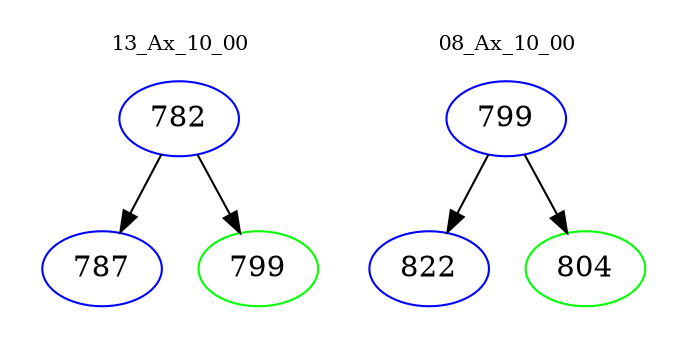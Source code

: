 digraph{
subgraph cluster_0 {
color = white
label = "13_Ax_10_00";
fontsize=10;
T0_782 [label="782", color="blue"]
T0_782 -> T0_787 [color="black"]
T0_787 [label="787", color="blue"]
T0_782 -> T0_799 [color="black"]
T0_799 [label="799", color="green"]
}
subgraph cluster_1 {
color = white
label = "08_Ax_10_00";
fontsize=10;
T1_799 [label="799", color="blue"]
T1_799 -> T1_822 [color="black"]
T1_822 [label="822", color="blue"]
T1_799 -> T1_804 [color="black"]
T1_804 [label="804", color="green"]
}
}
